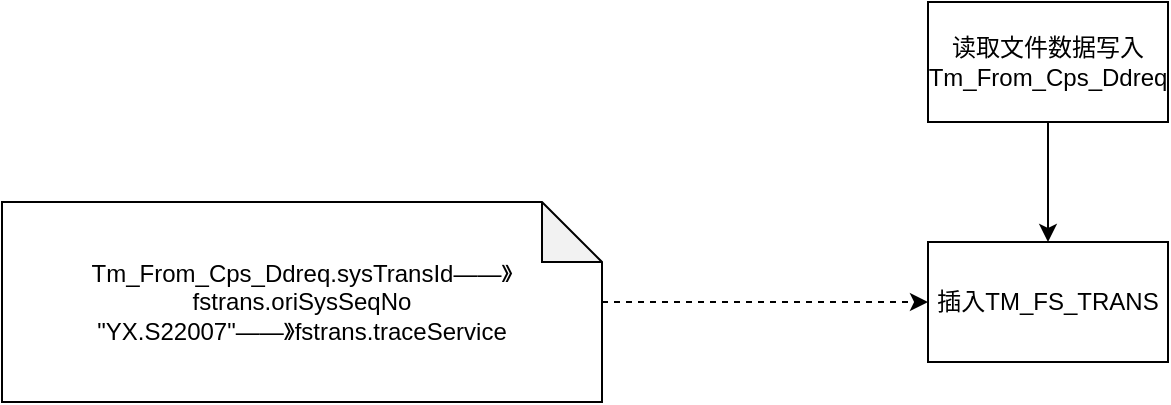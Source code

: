 <mxfile version="10.6.3" type="github"><diagram id="oMxV5vfdUH3KtlMI_fZQ" name="第 1 页"><mxGraphModel dx="1393" dy="770" grid="1" gridSize="10" guides="1" tooltips="1" connect="1" arrows="1" fold="1" page="1" pageScale="1" pageWidth="827" pageHeight="1169" math="0" shadow="0"><root><mxCell id="0"/><mxCell id="1" parent="0"/><mxCell id="h3yOxXbhyVP7IWCBKgHd-6" value="" style="edgeStyle=orthogonalEdgeStyle;rounded=0;orthogonalLoop=1;jettySize=auto;html=1;" edge="1" parent="1" source="h3yOxXbhyVP7IWCBKgHd-1" target="h3yOxXbhyVP7IWCBKgHd-2"><mxGeometry relative="1" as="geometry"/></mxCell><mxCell id="h3yOxXbhyVP7IWCBKgHd-1" value="读取文件数据写入Tm_From_Cps_Ddreq" style="rounded=0;whiteSpace=wrap;html=1;" vertex="1" parent="1"><mxGeometry x="473" y="200" width="120" height="60" as="geometry"/></mxCell><mxCell id="h3yOxXbhyVP7IWCBKgHd-2" value="&lt;div&gt;插入TM_FS_TRANS&lt;/div&gt;" style="rounded=0;whiteSpace=wrap;html=1;" vertex="1" parent="1"><mxGeometry x="473" y="320" width="120" height="60" as="geometry"/></mxCell><mxCell id="h3yOxXbhyVP7IWCBKgHd-5" value="" style="edgeStyle=orthogonalEdgeStyle;rounded=0;orthogonalLoop=1;jettySize=auto;html=1;dashed=1;entryX=0;entryY=0.5;entryDx=0;entryDy=0;" edge="1" parent="1" source="h3yOxXbhyVP7IWCBKgHd-3" target="h3yOxXbhyVP7IWCBKgHd-2"><mxGeometry relative="1" as="geometry"><mxPoint x="390" y="350" as="targetPoint"/></mxGeometry></mxCell><mxCell id="h3yOxXbhyVP7IWCBKgHd-3" value="Tm_From_Cps_Ddreq.sysTransId——》fstrans.oriSysSeqNo&lt;br&gt;&quot;YX.S22007&quot;——》fstrans.traceService" style="shape=note;whiteSpace=wrap;html=1;backgroundOutline=1;darkOpacity=0.05;" vertex="1" parent="1"><mxGeometry x="10" y="300" width="300" height="100" as="geometry"/></mxCell></root></mxGraphModel></diagram></mxfile>